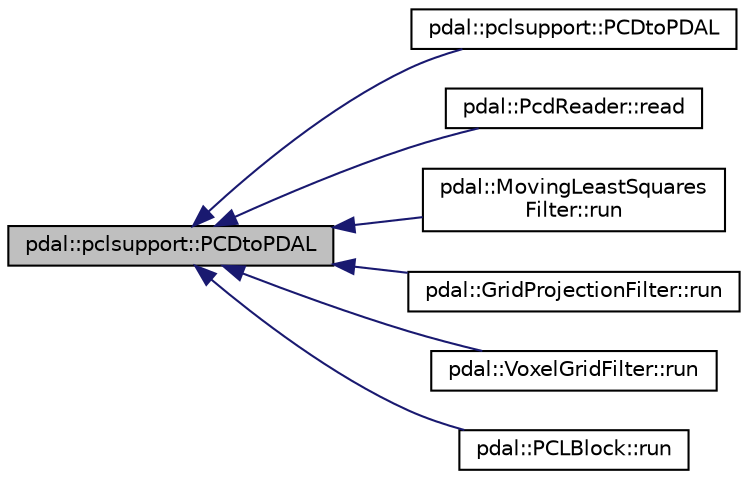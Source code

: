 digraph "pdal::pclsupport::PCDtoPDAL"
{
  edge [fontname="Helvetica",fontsize="10",labelfontname="Helvetica",labelfontsize="10"];
  node [fontname="Helvetica",fontsize="10",shape=record];
  rankdir="LR";
  Node1 [label="pdal::pclsupport::PCDtoPDAL",height=0.2,width=0.4,color="black", fillcolor="grey75", style="filled", fontcolor="black"];
  Node1 -> Node2 [dir="back",color="midnightblue",fontsize="10",style="solid",fontname="Helvetica"];
  Node2 [label="pdal::pclsupport::PCDtoPDAL",height=0.2,width=0.4,color="black", fillcolor="white", style="filled",URL="$namespacepdal_1_1pclsupport.html#a0d4a7fc56c19424605bad7cd3497e075"];
  Node1 -> Node3 [dir="back",color="midnightblue",fontsize="10",style="solid",fontname="Helvetica"];
  Node3 [label="pdal::PcdReader::read",height=0.2,width=0.4,color="black", fillcolor="white", style="filled",URL="$classpdal_1_1PcdReader.html#a010f5eef0bc6a4f700aa4d7d80689a9d"];
  Node1 -> Node4 [dir="back",color="midnightblue",fontsize="10",style="solid",fontname="Helvetica"];
  Node4 [label="pdal::MovingLeastSquares\lFilter::run",height=0.2,width=0.4,color="black", fillcolor="white", style="filled",URL="$classpdal_1_1MovingLeastSquaresFilter.html#a9b5c54a5431d48169846106241b9c57c"];
  Node1 -> Node5 [dir="back",color="midnightblue",fontsize="10",style="solid",fontname="Helvetica"];
  Node5 [label="pdal::GridProjectionFilter::run",height=0.2,width=0.4,color="black", fillcolor="white", style="filled",URL="$classpdal_1_1GridProjectionFilter.html#a2a65c4b43428888da1d5555e871abb05"];
  Node1 -> Node6 [dir="back",color="midnightblue",fontsize="10",style="solid",fontname="Helvetica"];
  Node6 [label="pdal::VoxelGridFilter::run",height=0.2,width=0.4,color="black", fillcolor="white", style="filled",URL="$classpdal_1_1VoxelGridFilter.html#a1ca25528d334e8477c8889592f99415f"];
  Node1 -> Node7 [dir="back",color="midnightblue",fontsize="10",style="solid",fontname="Helvetica"];
  Node7 [label="pdal::PCLBlock::run",height=0.2,width=0.4,color="black", fillcolor="white", style="filled",URL="$classpdal_1_1PCLBlock.html#ac2a76cf2df667cfce88d3a819a40483d"];
}
